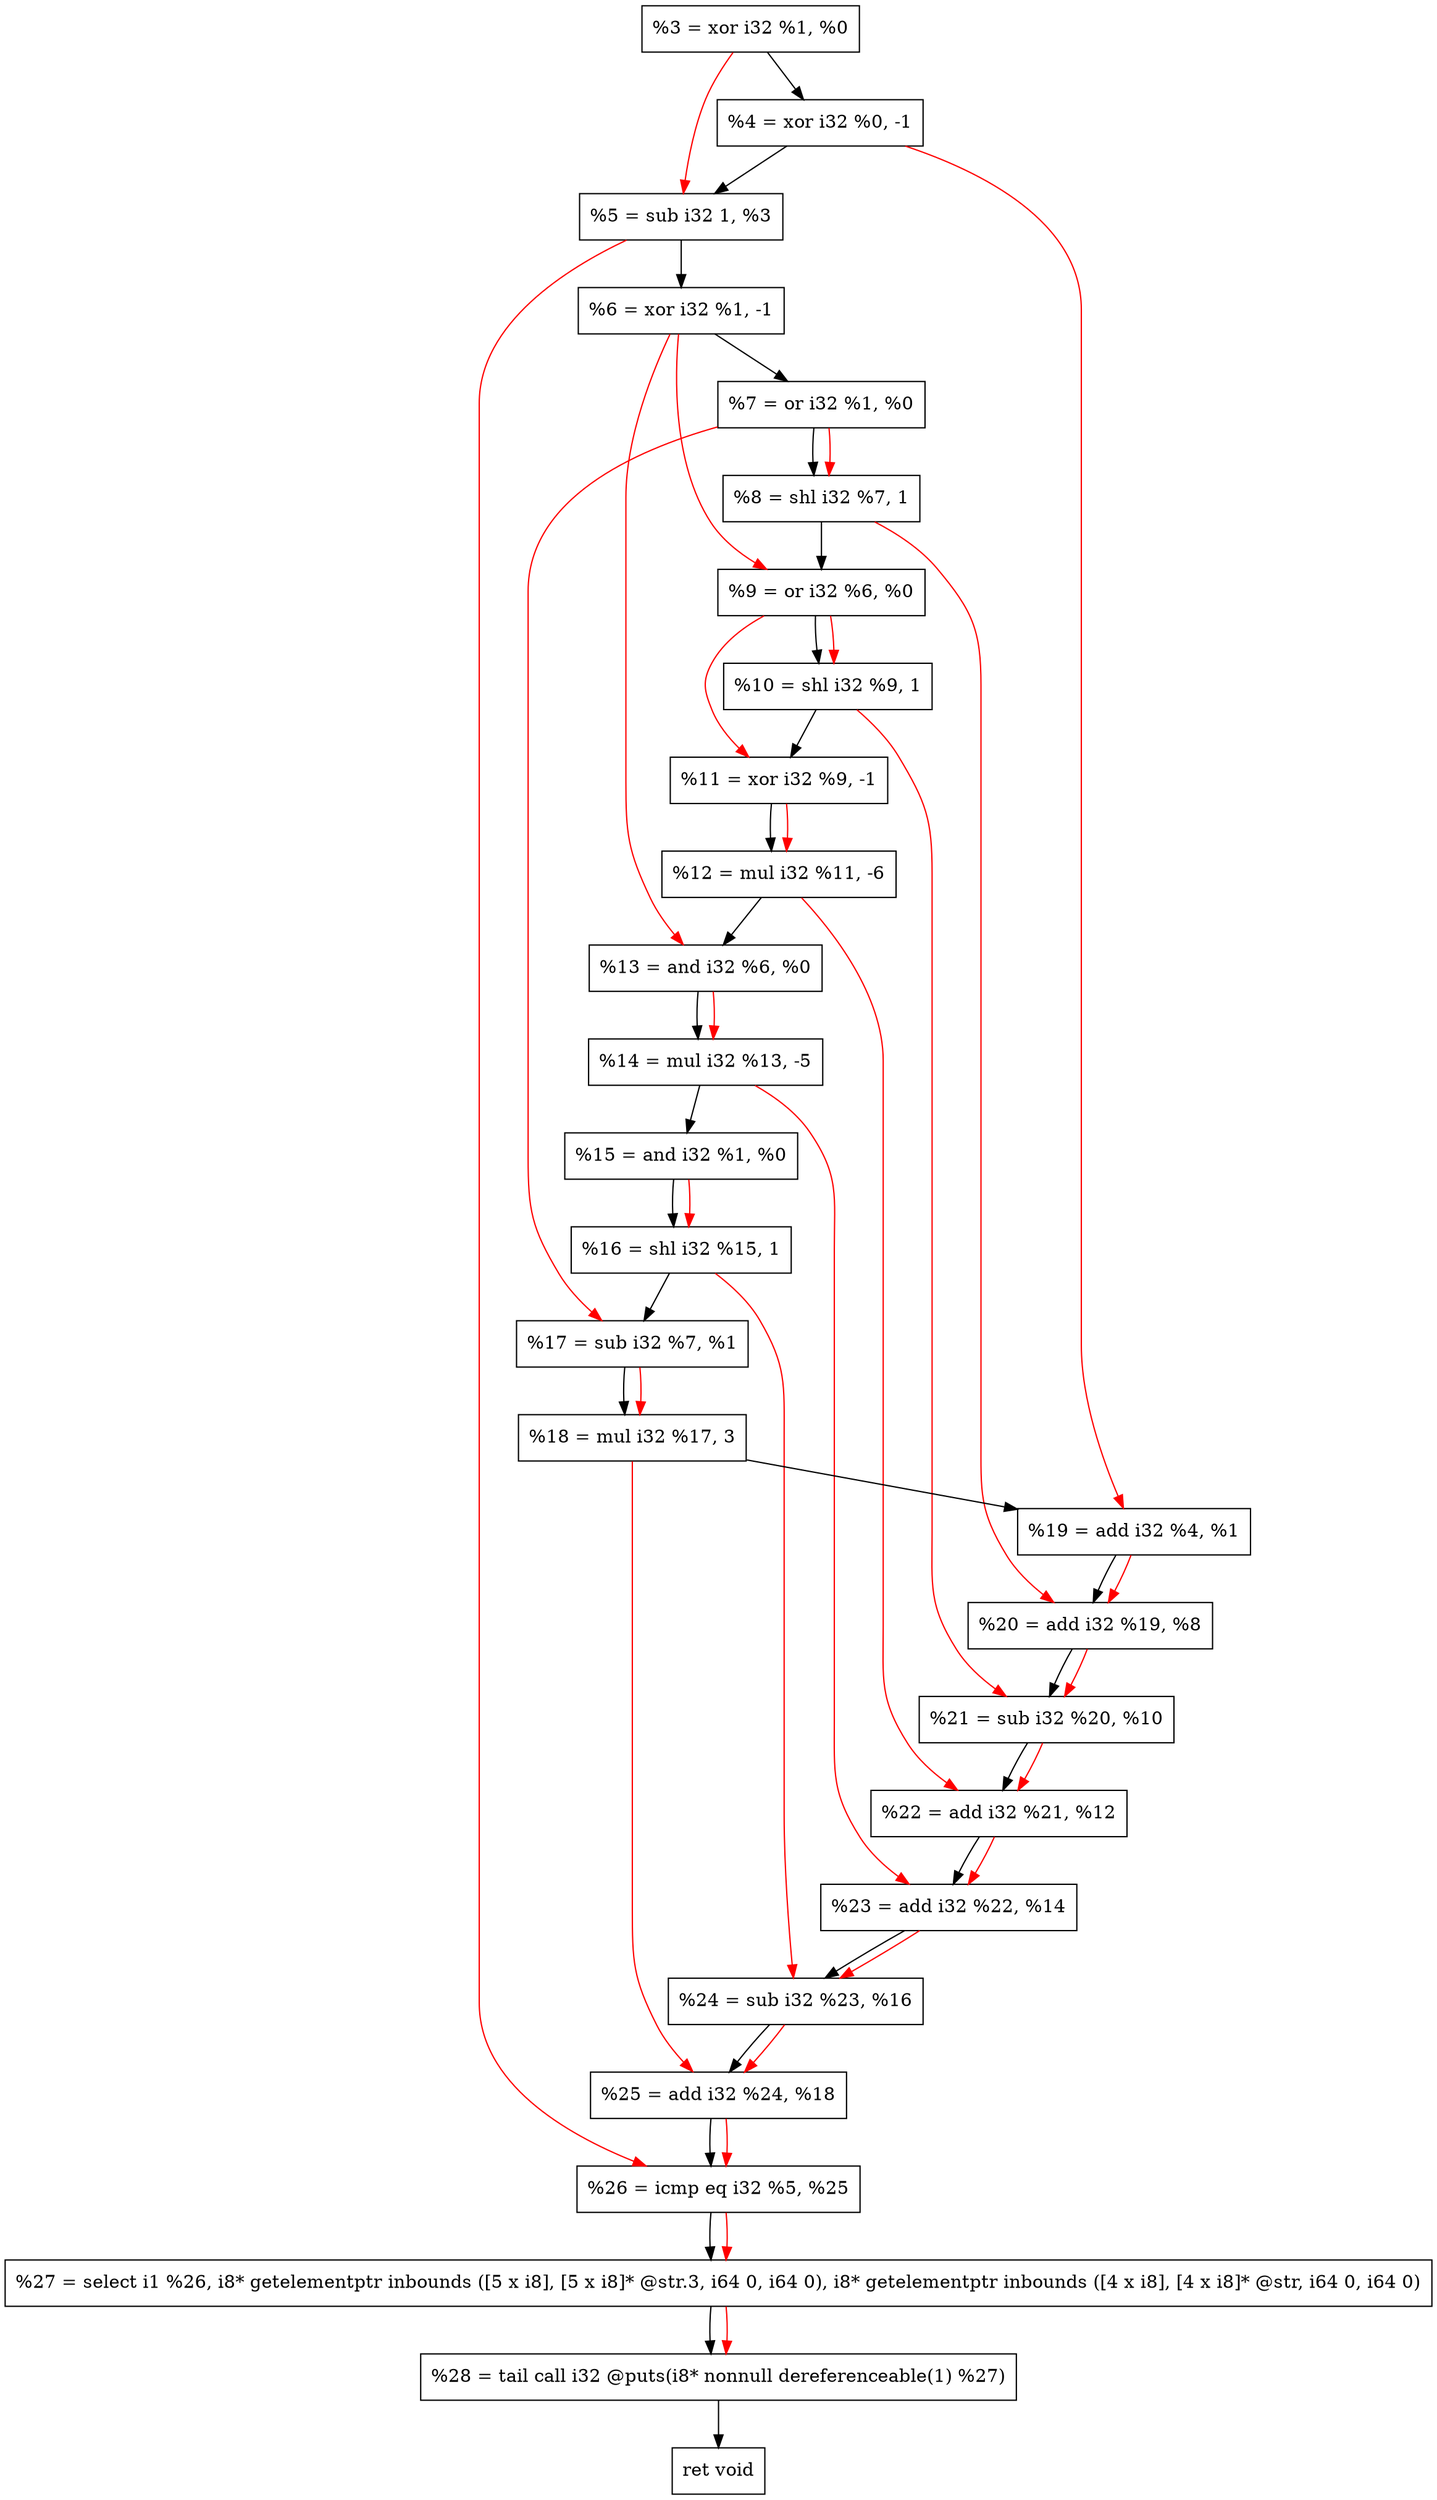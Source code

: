 digraph "DFG for'crackme' function" {
	Node0xce0540[shape=record, label="  %3 = xor i32 %1, %0"];
	Node0xce0bf0[shape=record, label="  %4 = xor i32 %0, -1"];
	Node0xce0cb0[shape=record, label="  %5 = sub i32 1, %3"];
	Node0xce0d20[shape=record, label="  %6 = xor i32 %1, -1"];
	Node0xce0d90[shape=record, label="  %7 = or i32 %1, %0"];
	Node0xce0e00[shape=record, label="  %8 = shl i32 %7, 1"];
	Node0xce0e70[shape=record, label="  %9 = or i32 %6, %0"];
	Node0xce0ee0[shape=record, label="  %10 = shl i32 %9, 1"];
	Node0xce0f50[shape=record, label="  %11 = xor i32 %9, -1"];
	Node0xce0ff0[shape=record, label="  %12 = mul i32 %11, -6"];
	Node0xce1060[shape=record, label="  %13 = and i32 %6, %0"];
	Node0xce1100[shape=record, label="  %14 = mul i32 %13, -5"];
	Node0xce1170[shape=record, label="  %15 = and i32 %1, %0"];
	Node0xce11e0[shape=record, label="  %16 = shl i32 %15, 1"];
	Node0xce1250[shape=record, label="  %17 = sub i32 %7, %1"];
	Node0xce12f0[shape=record, label="  %18 = mul i32 %17, 3"];
	Node0xce1360[shape=record, label="  %19 = add i32 %4, %1"];
	Node0xce13d0[shape=record, label="  %20 = add i32 %19, %8"];
	Node0xce1440[shape=record, label="  %21 = sub i32 %20, %10"];
	Node0xce14b0[shape=record, label="  %22 = add i32 %21, %12"];
	Node0xce1520[shape=record, label="  %23 = add i32 %22, %14"];
	Node0xce1590[shape=record, label="  %24 = sub i32 %23, %16"];
	Node0xce1600[shape=record, label="  %25 = add i32 %24, %18"];
	Node0xce1670[shape=record, label="  %26 = icmp eq i32 %5, %25"];
	Node0xc81268[shape=record, label="  %27 = select i1 %26, i8* getelementptr inbounds ([5 x i8], [5 x i8]* @str.3, i64 0, i64 0), i8* getelementptr inbounds ([4 x i8], [4 x i8]* @str, i64 0, i64 0)"];
	Node0xce1b10[shape=record, label="  %28 = tail call i32 @puts(i8* nonnull dereferenceable(1) %27)"];
	Node0xce1b60[shape=record, label="  ret void"];
	Node0xce0540 -> Node0xce0bf0;
	Node0xce0bf0 -> Node0xce0cb0;
	Node0xce0cb0 -> Node0xce0d20;
	Node0xce0d20 -> Node0xce0d90;
	Node0xce0d90 -> Node0xce0e00;
	Node0xce0e00 -> Node0xce0e70;
	Node0xce0e70 -> Node0xce0ee0;
	Node0xce0ee0 -> Node0xce0f50;
	Node0xce0f50 -> Node0xce0ff0;
	Node0xce0ff0 -> Node0xce1060;
	Node0xce1060 -> Node0xce1100;
	Node0xce1100 -> Node0xce1170;
	Node0xce1170 -> Node0xce11e0;
	Node0xce11e0 -> Node0xce1250;
	Node0xce1250 -> Node0xce12f0;
	Node0xce12f0 -> Node0xce1360;
	Node0xce1360 -> Node0xce13d0;
	Node0xce13d0 -> Node0xce1440;
	Node0xce1440 -> Node0xce14b0;
	Node0xce14b0 -> Node0xce1520;
	Node0xce1520 -> Node0xce1590;
	Node0xce1590 -> Node0xce1600;
	Node0xce1600 -> Node0xce1670;
	Node0xce1670 -> Node0xc81268;
	Node0xc81268 -> Node0xce1b10;
	Node0xce1b10 -> Node0xce1b60;
edge [color=red]
	Node0xce0540 -> Node0xce0cb0;
	Node0xce0d90 -> Node0xce0e00;
	Node0xce0d20 -> Node0xce0e70;
	Node0xce0e70 -> Node0xce0ee0;
	Node0xce0e70 -> Node0xce0f50;
	Node0xce0f50 -> Node0xce0ff0;
	Node0xce0d20 -> Node0xce1060;
	Node0xce1060 -> Node0xce1100;
	Node0xce1170 -> Node0xce11e0;
	Node0xce0d90 -> Node0xce1250;
	Node0xce1250 -> Node0xce12f0;
	Node0xce0bf0 -> Node0xce1360;
	Node0xce1360 -> Node0xce13d0;
	Node0xce0e00 -> Node0xce13d0;
	Node0xce13d0 -> Node0xce1440;
	Node0xce0ee0 -> Node0xce1440;
	Node0xce1440 -> Node0xce14b0;
	Node0xce0ff0 -> Node0xce14b0;
	Node0xce14b0 -> Node0xce1520;
	Node0xce1100 -> Node0xce1520;
	Node0xce1520 -> Node0xce1590;
	Node0xce11e0 -> Node0xce1590;
	Node0xce1590 -> Node0xce1600;
	Node0xce12f0 -> Node0xce1600;
	Node0xce0cb0 -> Node0xce1670;
	Node0xce1600 -> Node0xce1670;
	Node0xce1670 -> Node0xc81268;
	Node0xc81268 -> Node0xce1b10;
}

